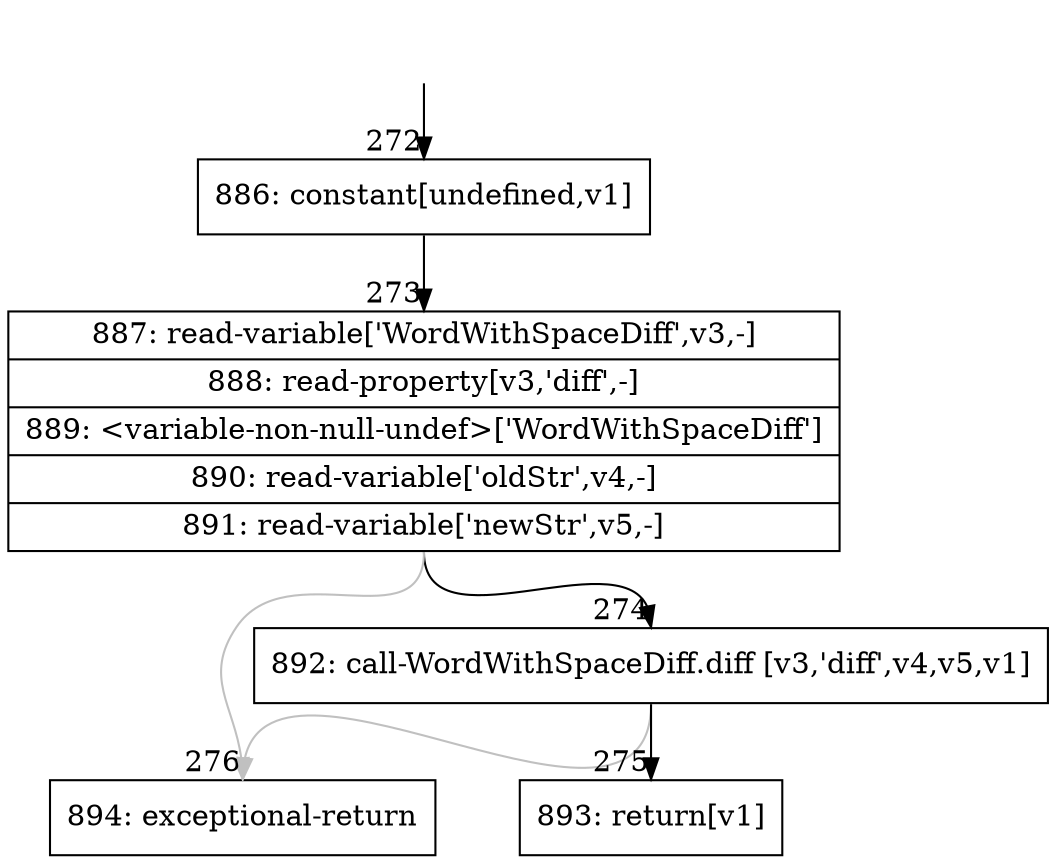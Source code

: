 digraph {
rankdir="TD"
BB_entry27[shape=none,label=""];
BB_entry27 -> BB272 [tailport=s, headport=n, headlabel="    272"]
BB272 [shape=record label="{886: constant[undefined,v1]}" ] 
BB272 -> BB273 [tailport=s, headport=n, headlabel="      273"]
BB273 [shape=record label="{887: read-variable['WordWithSpaceDiff',v3,-]|888: read-property[v3,'diff',-]|889: \<variable-non-null-undef\>['WordWithSpaceDiff']|890: read-variable['oldStr',v4,-]|891: read-variable['newStr',v5,-]}" ] 
BB273 -> BB274 [tailport=s, headport=n, headlabel="      274"]
BB273 -> BB276 [tailport=s, headport=n, color=gray, headlabel="      276"]
BB274 [shape=record label="{892: call-WordWithSpaceDiff.diff [v3,'diff',v4,v5,v1]}" ] 
BB274 -> BB275 [tailport=s, headport=n, headlabel="      275"]
BB274 -> BB276 [tailport=s, headport=n, color=gray]
BB275 [shape=record label="{893: return[v1]}" ] 
BB276 [shape=record label="{894: exceptional-return}" ] 
//#$~ 249
}
